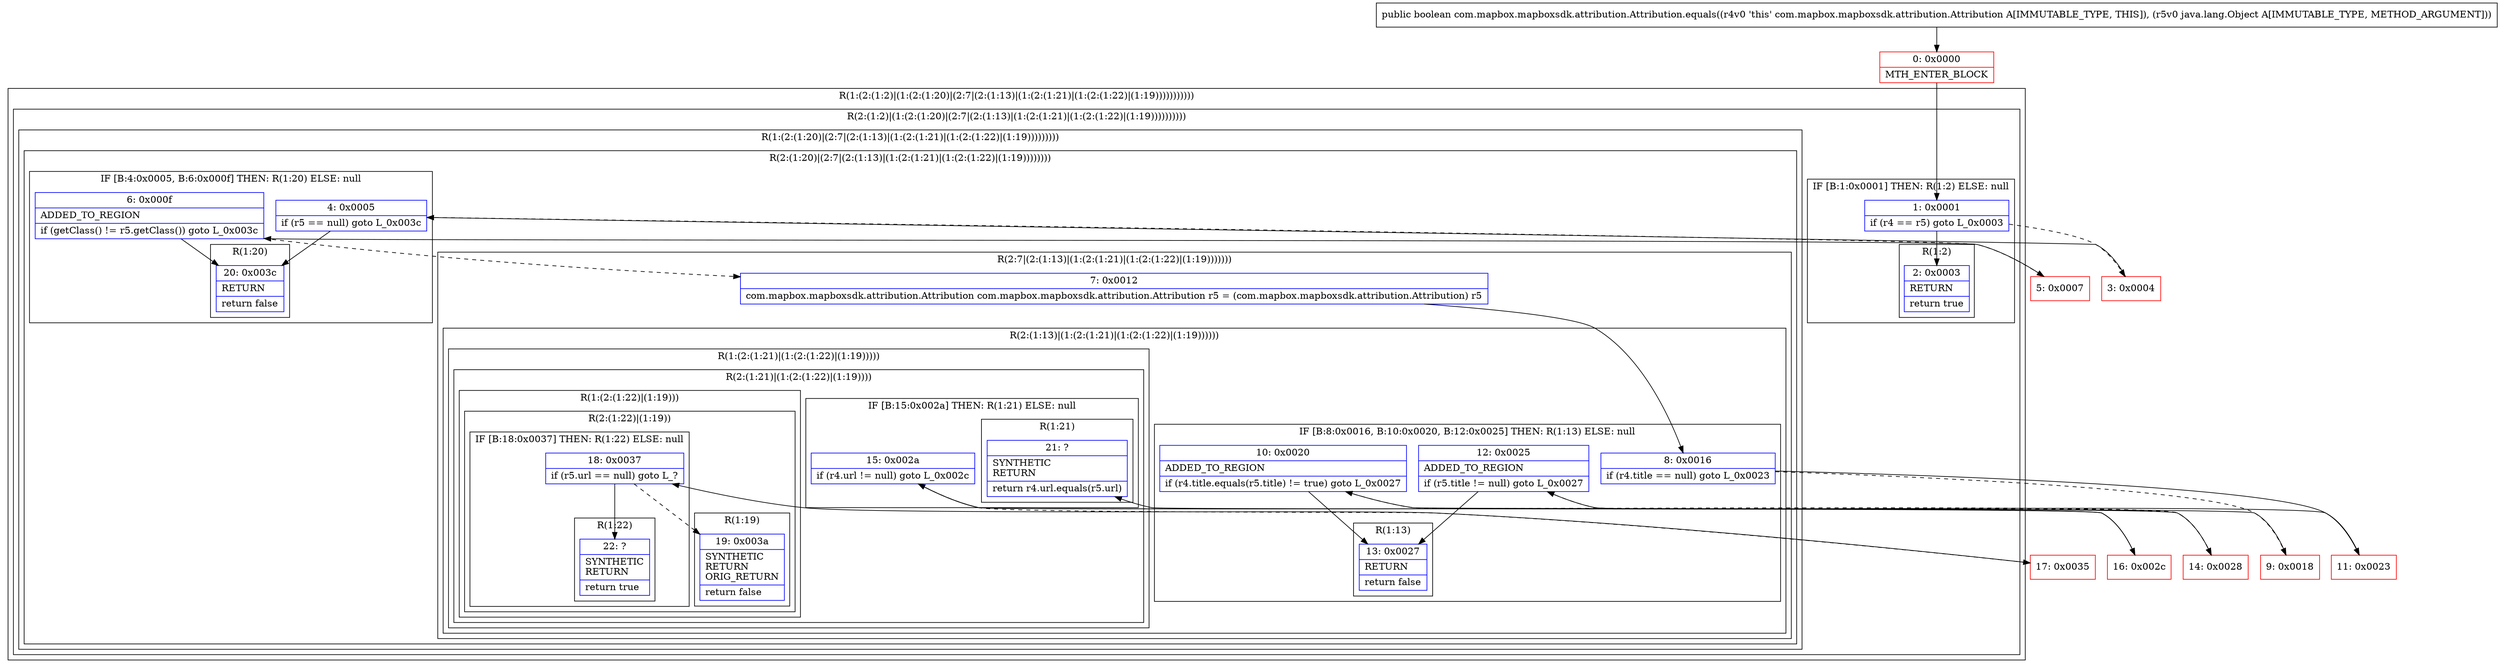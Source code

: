 digraph "CFG forcom.mapbox.mapboxsdk.attribution.Attribution.equals(Ljava\/lang\/Object;)Z" {
subgraph cluster_Region_1218857796 {
label = "R(1:(2:(1:2)|(1:(2:(1:20)|(2:7|(2:(1:13)|(1:(2:(1:21)|(1:(2:(1:22)|(1:19)))))))))))";
node [shape=record,color=blue];
subgraph cluster_Region_611937874 {
label = "R(2:(1:2)|(1:(2:(1:20)|(2:7|(2:(1:13)|(1:(2:(1:21)|(1:(2:(1:22)|(1:19))))))))))";
node [shape=record,color=blue];
subgraph cluster_IfRegion_1976485746 {
label = "IF [B:1:0x0001] THEN: R(1:2) ELSE: null";
node [shape=record,color=blue];
Node_1 [shape=record,label="{1\:\ 0x0001|if (r4 == r5) goto L_0x0003\l}"];
subgraph cluster_Region_329458222 {
label = "R(1:2)";
node [shape=record,color=blue];
Node_2 [shape=record,label="{2\:\ 0x0003|RETURN\l|return true\l}"];
}
}
subgraph cluster_Region_1764079477 {
label = "R(1:(2:(1:20)|(2:7|(2:(1:13)|(1:(2:(1:21)|(1:(2:(1:22)|(1:19)))))))))";
node [shape=record,color=blue];
subgraph cluster_Region_113332221 {
label = "R(2:(1:20)|(2:7|(2:(1:13)|(1:(2:(1:21)|(1:(2:(1:22)|(1:19))))))))";
node [shape=record,color=blue];
subgraph cluster_IfRegion_87555328 {
label = "IF [B:4:0x0005, B:6:0x000f] THEN: R(1:20) ELSE: null";
node [shape=record,color=blue];
Node_4 [shape=record,label="{4\:\ 0x0005|if (r5 == null) goto L_0x003c\l}"];
Node_6 [shape=record,label="{6\:\ 0x000f|ADDED_TO_REGION\l|if (getClass() != r5.getClass()) goto L_0x003c\l}"];
subgraph cluster_Region_261033434 {
label = "R(1:20)";
node [shape=record,color=blue];
Node_20 [shape=record,label="{20\:\ 0x003c|RETURN\l|return false\l}"];
}
}
subgraph cluster_Region_371438996 {
label = "R(2:7|(2:(1:13)|(1:(2:(1:21)|(1:(2:(1:22)|(1:19)))))))";
node [shape=record,color=blue];
Node_7 [shape=record,label="{7\:\ 0x0012|com.mapbox.mapboxsdk.attribution.Attribution com.mapbox.mapboxsdk.attribution.Attribution r5 = (com.mapbox.mapboxsdk.attribution.Attribution) r5\l}"];
subgraph cluster_Region_1263902017 {
label = "R(2:(1:13)|(1:(2:(1:21)|(1:(2:(1:22)|(1:19))))))";
node [shape=record,color=blue];
subgraph cluster_IfRegion_185525987 {
label = "IF [B:8:0x0016, B:10:0x0020, B:12:0x0025] THEN: R(1:13) ELSE: null";
node [shape=record,color=blue];
Node_8 [shape=record,label="{8\:\ 0x0016|if (r4.title == null) goto L_0x0023\l}"];
Node_10 [shape=record,label="{10\:\ 0x0020|ADDED_TO_REGION\l|if (r4.title.equals(r5.title) != true) goto L_0x0027\l}"];
Node_12 [shape=record,label="{12\:\ 0x0025|ADDED_TO_REGION\l|if (r5.title != null) goto L_0x0027\l}"];
subgraph cluster_Region_1197972849 {
label = "R(1:13)";
node [shape=record,color=blue];
Node_13 [shape=record,label="{13\:\ 0x0027|RETURN\l|return false\l}"];
}
}
subgraph cluster_Region_2105718624 {
label = "R(1:(2:(1:21)|(1:(2:(1:22)|(1:19)))))";
node [shape=record,color=blue];
subgraph cluster_Region_177505495 {
label = "R(2:(1:21)|(1:(2:(1:22)|(1:19))))";
node [shape=record,color=blue];
subgraph cluster_IfRegion_1833746257 {
label = "IF [B:15:0x002a] THEN: R(1:21) ELSE: null";
node [shape=record,color=blue];
Node_15 [shape=record,label="{15\:\ 0x002a|if (r4.url != null) goto L_0x002c\l}"];
subgraph cluster_Region_1587588210 {
label = "R(1:21)";
node [shape=record,color=blue];
Node_21 [shape=record,label="{21\:\ ?|SYNTHETIC\lRETURN\l|return r4.url.equals(r5.url)\l}"];
}
}
subgraph cluster_Region_381369244 {
label = "R(1:(2:(1:22)|(1:19)))";
node [shape=record,color=blue];
subgraph cluster_Region_2129307548 {
label = "R(2:(1:22)|(1:19))";
node [shape=record,color=blue];
subgraph cluster_IfRegion_995544509 {
label = "IF [B:18:0x0037] THEN: R(1:22) ELSE: null";
node [shape=record,color=blue];
Node_18 [shape=record,label="{18\:\ 0x0037|if (r5.url == null) goto L_?\l}"];
subgraph cluster_Region_1349924522 {
label = "R(1:22)";
node [shape=record,color=blue];
Node_22 [shape=record,label="{22\:\ ?|SYNTHETIC\lRETURN\l|return true\l}"];
}
}
subgraph cluster_Region_1481158082 {
label = "R(1:19)";
node [shape=record,color=blue];
Node_19 [shape=record,label="{19\:\ 0x003a|SYNTHETIC\lRETURN\lORIG_RETURN\l|return false\l}"];
}
}
}
}
}
}
}
}
}
}
}
Node_0 [shape=record,color=red,label="{0\:\ 0x0000|MTH_ENTER_BLOCK\l}"];
Node_3 [shape=record,color=red,label="{3\:\ 0x0004}"];
Node_5 [shape=record,color=red,label="{5\:\ 0x0007}"];
Node_9 [shape=record,color=red,label="{9\:\ 0x0018}"];
Node_11 [shape=record,color=red,label="{11\:\ 0x0023}"];
Node_14 [shape=record,color=red,label="{14\:\ 0x0028}"];
Node_16 [shape=record,color=red,label="{16\:\ 0x002c}"];
Node_17 [shape=record,color=red,label="{17\:\ 0x0035}"];
MethodNode[shape=record,label="{public boolean com.mapbox.mapboxsdk.attribution.Attribution.equals((r4v0 'this' com.mapbox.mapboxsdk.attribution.Attribution A[IMMUTABLE_TYPE, THIS]), (r5v0 java.lang.Object A[IMMUTABLE_TYPE, METHOD_ARGUMENT])) }"];
MethodNode -> Node_0;
Node_1 -> Node_2;
Node_1 -> Node_3[style=dashed];
Node_4 -> Node_5[style=dashed];
Node_4 -> Node_20;
Node_6 -> Node_7[style=dashed];
Node_6 -> Node_20;
Node_7 -> Node_8;
Node_8 -> Node_9[style=dashed];
Node_8 -> Node_11;
Node_10 -> Node_14[style=dashed];
Node_10 -> Node_13;
Node_12 -> Node_13;
Node_12 -> Node_14[style=dashed];
Node_15 -> Node_16;
Node_15 -> Node_17[style=dashed];
Node_18 -> Node_19[style=dashed];
Node_18 -> Node_22;
Node_0 -> Node_1;
Node_3 -> Node_4;
Node_5 -> Node_6;
Node_9 -> Node_10;
Node_11 -> Node_12;
Node_14 -> Node_15;
Node_16 -> Node_21;
Node_17 -> Node_18;
}

